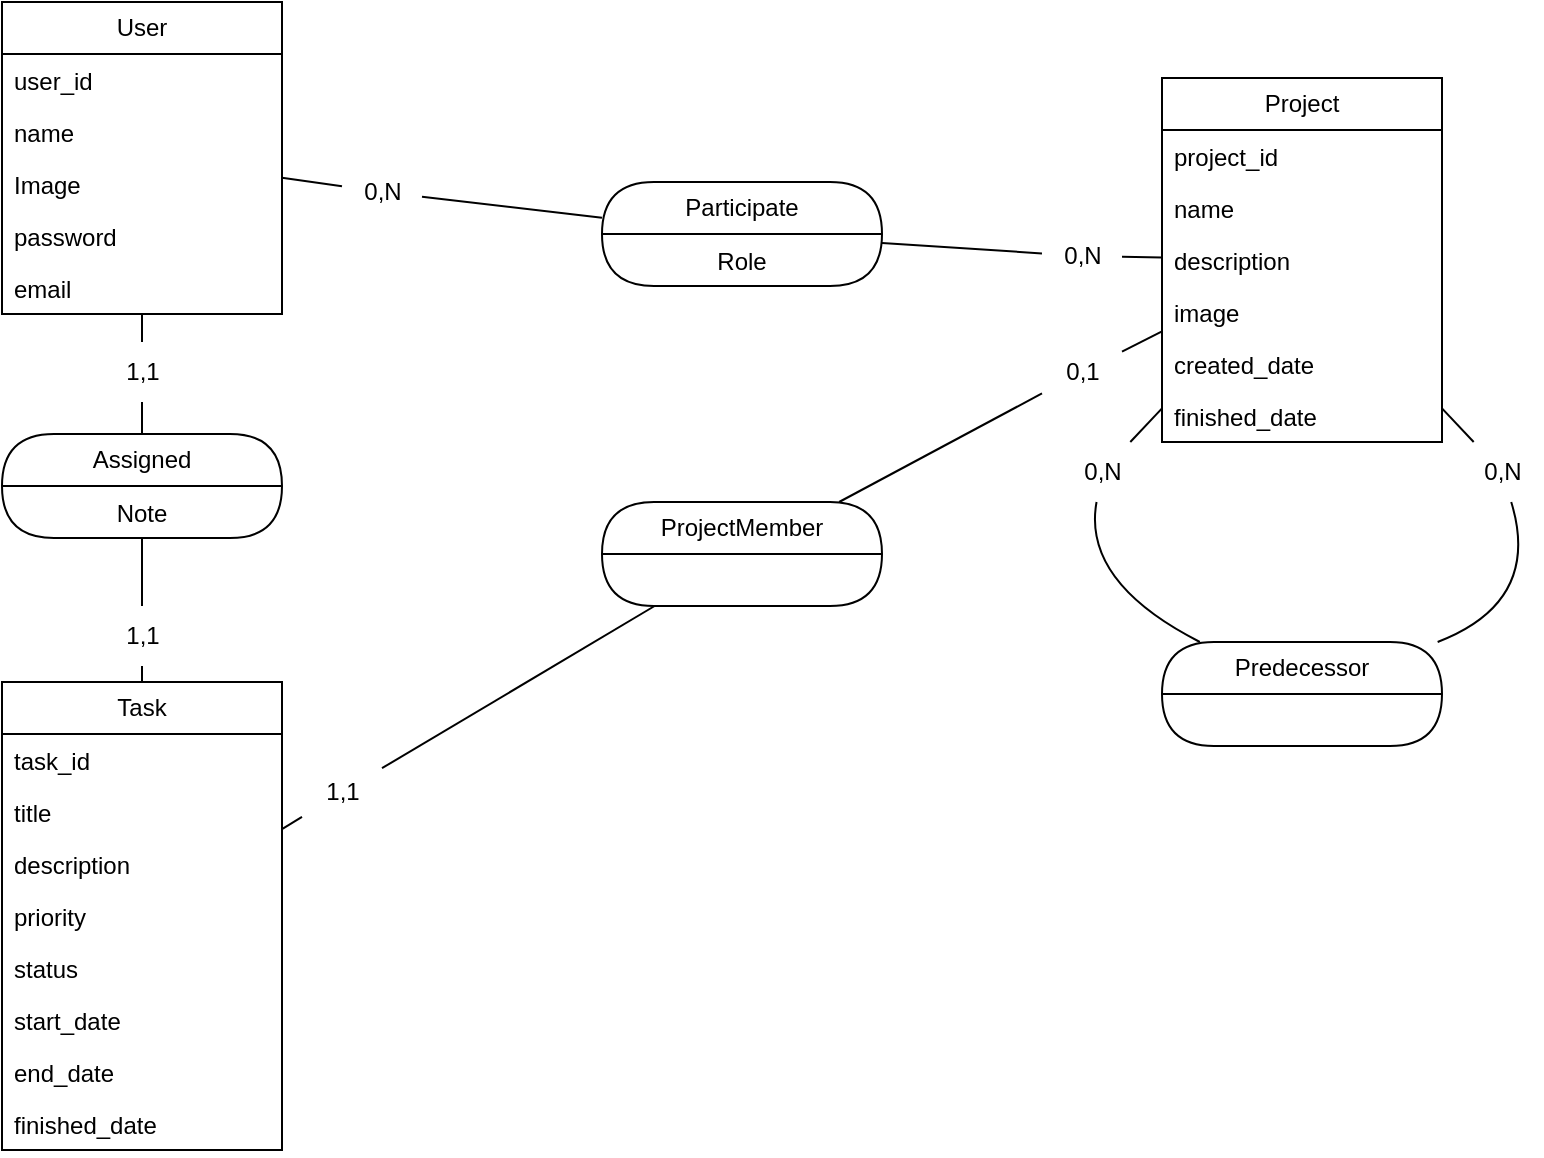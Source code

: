 <mxfile>
    <diagram name="Page-1" id="Y9u0gpGczGB8y_hTl56O">
        <mxGraphModel dx="820" dy="563" grid="1" gridSize="10" guides="1" tooltips="1" connect="1" arrows="1" fold="1" page="1" pageScale="1" pageWidth="850" pageHeight="1100" background="none" math="0" shadow="0">
            <root>
                <mxCell id="0"/>
                <mxCell id="1" parent="0"/>
                <mxCell id="hUHU4sZshg8_5ApoQRsT-1" value="User" style="swimlane;fontStyle=0;childLayout=stackLayout;horizontal=1;startSize=26;fillColor=none;horizontalStack=0;resizeParent=1;resizeParentMax=0;resizeLast=0;collapsible=1;marginBottom=0;whiteSpace=wrap;html=1;" parent="1" vertex="1">
                    <mxGeometry x="70" y="60" width="140" height="156" as="geometry"/>
                </mxCell>
                <mxCell id="hUHU4sZshg8_5ApoQRsT-2" value="user_id" style="text;strokeColor=none;fillColor=none;align=left;verticalAlign=top;spacingLeft=4;spacingRight=4;overflow=hidden;rotatable=0;points=[[0,0.5],[1,0.5]];portConstraint=eastwest;whiteSpace=wrap;html=1;" parent="hUHU4sZshg8_5ApoQRsT-1" vertex="1">
                    <mxGeometry y="26" width="140" height="26" as="geometry"/>
                </mxCell>
                <mxCell id="hUHU4sZshg8_5ApoQRsT-3" value="name" style="text;strokeColor=none;fillColor=none;align=left;verticalAlign=top;spacingLeft=4;spacingRight=4;overflow=hidden;rotatable=0;points=[[0,0.5],[1,0.5]];portConstraint=eastwest;whiteSpace=wrap;html=1;" parent="hUHU4sZshg8_5ApoQRsT-1" vertex="1">
                    <mxGeometry y="52" width="140" height="26" as="geometry"/>
                </mxCell>
                <mxCell id="2" value="Image" style="text;strokeColor=none;fillColor=none;align=left;verticalAlign=top;spacingLeft=4;spacingRight=4;overflow=hidden;rotatable=0;points=[[0,0.5],[1,0.5]];portConstraint=eastwest;whiteSpace=wrap;html=1;" vertex="1" parent="hUHU4sZshg8_5ApoQRsT-1">
                    <mxGeometry y="78" width="140" height="26" as="geometry"/>
                </mxCell>
                <mxCell id="hUHU4sZshg8_5ApoQRsT-5" value="password" style="text;strokeColor=none;fillColor=none;align=left;verticalAlign=top;spacingLeft=4;spacingRight=4;overflow=hidden;rotatable=0;points=[[0,0.5],[1,0.5]];portConstraint=eastwest;whiteSpace=wrap;html=1;" parent="hUHU4sZshg8_5ApoQRsT-1" vertex="1">
                    <mxGeometry y="104" width="140" height="26" as="geometry"/>
                </mxCell>
                <mxCell id="hUHU4sZshg8_5ApoQRsT-4" value="email" style="text;strokeColor=none;fillColor=none;align=left;verticalAlign=top;spacingLeft=4;spacingRight=4;overflow=hidden;rotatable=0;points=[[0,0.5],[1,0.5]];portConstraint=eastwest;whiteSpace=wrap;html=1;" parent="hUHU4sZshg8_5ApoQRsT-1" vertex="1">
                    <mxGeometry y="130" width="140" height="26" as="geometry"/>
                </mxCell>
                <mxCell id="hUHU4sZshg8_5ApoQRsT-6" value="Task" style="swimlane;fontStyle=0;childLayout=stackLayout;horizontal=1;startSize=26;fillColor=none;horizontalStack=0;resizeParent=1;resizeParentMax=0;resizeLast=0;collapsible=1;marginBottom=0;whiteSpace=wrap;html=1;" parent="1" vertex="1">
                    <mxGeometry x="70" y="400" width="140" height="234" as="geometry"/>
                </mxCell>
                <mxCell id="hUHU4sZshg8_5ApoQRsT-7" value="task_id" style="text;strokeColor=none;fillColor=none;align=left;verticalAlign=top;spacingLeft=4;spacingRight=4;overflow=hidden;rotatable=0;points=[[0,0.5],[1,0.5]];portConstraint=eastwest;whiteSpace=wrap;html=1;" parent="hUHU4sZshg8_5ApoQRsT-6" vertex="1">
                    <mxGeometry y="26" width="140" height="26" as="geometry"/>
                </mxCell>
                <mxCell id="hUHU4sZshg8_5ApoQRsT-8" value="title" style="text;strokeColor=none;fillColor=none;align=left;verticalAlign=top;spacingLeft=4;spacingRight=4;overflow=hidden;rotatable=0;points=[[0,0.5],[1,0.5]];portConstraint=eastwest;whiteSpace=wrap;html=1;" parent="hUHU4sZshg8_5ApoQRsT-6" vertex="1">
                    <mxGeometry y="52" width="140" height="26" as="geometry"/>
                </mxCell>
                <mxCell id="hUHU4sZshg8_5ApoQRsT-9" value="description" style="text;strokeColor=none;fillColor=none;align=left;verticalAlign=top;spacingLeft=4;spacingRight=4;overflow=hidden;rotatable=0;points=[[0,0.5],[1,0.5]];portConstraint=eastwest;whiteSpace=wrap;html=1;" parent="hUHU4sZshg8_5ApoQRsT-6" vertex="1">
                    <mxGeometry y="78" width="140" height="26" as="geometry"/>
                </mxCell>
                <mxCell id="hUHU4sZshg8_5ApoQRsT-10" value="priority" style="text;strokeColor=none;fillColor=none;align=left;verticalAlign=top;spacingLeft=4;spacingRight=4;overflow=hidden;rotatable=0;points=[[0,0.5],[1,0.5]];portConstraint=eastwest;whiteSpace=wrap;html=1;" parent="hUHU4sZshg8_5ApoQRsT-6" vertex="1">
                    <mxGeometry y="104" width="140" height="26" as="geometry"/>
                </mxCell>
                <mxCell id="hUHU4sZshg8_5ApoQRsT-11" value="status" style="text;strokeColor=none;fillColor=none;align=left;verticalAlign=top;spacingLeft=4;spacingRight=4;overflow=hidden;rotatable=0;points=[[0,0.5],[1,0.5]];portConstraint=eastwest;whiteSpace=wrap;html=1;" parent="hUHU4sZshg8_5ApoQRsT-6" vertex="1">
                    <mxGeometry y="130" width="140" height="26" as="geometry"/>
                </mxCell>
                <mxCell id="hUHU4sZshg8_5ApoQRsT-12" value="start_date" style="text;strokeColor=none;fillColor=none;align=left;verticalAlign=top;spacingLeft=4;spacingRight=4;overflow=hidden;rotatable=0;points=[[0,0.5],[1,0.5]];portConstraint=eastwest;whiteSpace=wrap;html=1;" parent="hUHU4sZshg8_5ApoQRsT-6" vertex="1">
                    <mxGeometry y="156" width="140" height="26" as="geometry"/>
                </mxCell>
                <mxCell id="hUHU4sZshg8_5ApoQRsT-20" value="end_date" style="text;strokeColor=none;fillColor=none;align=left;verticalAlign=top;spacingLeft=4;spacingRight=4;overflow=hidden;rotatable=0;points=[[0,0.5],[1,0.5]];portConstraint=eastwest;whiteSpace=wrap;html=1;" parent="hUHU4sZshg8_5ApoQRsT-6" vertex="1">
                    <mxGeometry y="182" width="140" height="26" as="geometry"/>
                </mxCell>
                <mxCell id="hUHU4sZshg8_5ApoQRsT-21" value="finished_date" style="text;strokeColor=none;fillColor=none;align=left;verticalAlign=top;spacingLeft=4;spacingRight=4;overflow=hidden;rotatable=0;points=[[0,0.5],[1,0.5]];portConstraint=eastwest;whiteSpace=wrap;html=1;" parent="hUHU4sZshg8_5ApoQRsT-6" vertex="1">
                    <mxGeometry y="208" width="140" height="26" as="geometry"/>
                </mxCell>
                <mxCell id="hUHU4sZshg8_5ApoQRsT-13" value="Project" style="swimlane;fontStyle=0;childLayout=stackLayout;horizontal=1;startSize=26;fillColor=none;horizontalStack=0;resizeParent=1;resizeParentMax=0;resizeLast=0;collapsible=1;marginBottom=0;whiteSpace=wrap;html=1;" parent="1" vertex="1">
                    <mxGeometry x="650" y="98" width="140" height="182" as="geometry"/>
                </mxCell>
                <mxCell id="hUHU4sZshg8_5ApoQRsT-14" value="project_id" style="text;strokeColor=none;fillColor=none;align=left;verticalAlign=top;spacingLeft=4;spacingRight=4;overflow=hidden;rotatable=0;points=[[0,0.5],[1,0.5]];portConstraint=eastwest;whiteSpace=wrap;html=1;" parent="hUHU4sZshg8_5ApoQRsT-13" vertex="1">
                    <mxGeometry y="26" width="140" height="26" as="geometry"/>
                </mxCell>
                <mxCell id="hUHU4sZshg8_5ApoQRsT-15" value="name" style="text;strokeColor=none;fillColor=none;align=left;verticalAlign=top;spacingLeft=4;spacingRight=4;overflow=hidden;rotatable=0;points=[[0,0.5],[1,0.5]];portConstraint=eastwest;whiteSpace=wrap;html=1;" parent="hUHU4sZshg8_5ApoQRsT-13" vertex="1">
                    <mxGeometry y="52" width="140" height="26" as="geometry"/>
                </mxCell>
                <mxCell id="hUHU4sZshg8_5ApoQRsT-16" value="description" style="text;strokeColor=none;fillColor=none;align=left;verticalAlign=top;spacingLeft=4;spacingRight=4;overflow=hidden;rotatable=0;points=[[0,0.5],[1,0.5]];portConstraint=eastwest;whiteSpace=wrap;html=1;" parent="hUHU4sZshg8_5ApoQRsT-13" vertex="1">
                    <mxGeometry y="78" width="140" height="26" as="geometry"/>
                </mxCell>
                <mxCell id="hUHU4sZshg8_5ApoQRsT-17" value="image" style="text;strokeColor=none;fillColor=none;align=left;verticalAlign=top;spacingLeft=4;spacingRight=4;overflow=hidden;rotatable=0;points=[[0,0.5],[1,0.5]];portConstraint=eastwest;whiteSpace=wrap;html=1;" parent="hUHU4sZshg8_5ApoQRsT-13" vertex="1">
                    <mxGeometry y="104" width="140" height="26" as="geometry"/>
                </mxCell>
                <mxCell id="hUHU4sZshg8_5ApoQRsT-18" value="created_date" style="text;strokeColor=none;fillColor=none;align=left;verticalAlign=top;spacingLeft=4;spacingRight=4;overflow=hidden;rotatable=0;points=[[0,0.5],[1,0.5]];portConstraint=eastwest;whiteSpace=wrap;html=1;" parent="hUHU4sZshg8_5ApoQRsT-13" vertex="1">
                    <mxGeometry y="130" width="140" height="26" as="geometry"/>
                </mxCell>
                <mxCell id="hUHU4sZshg8_5ApoQRsT-19" value="finished_date" style="text;strokeColor=none;fillColor=none;align=left;verticalAlign=top;spacingLeft=4;spacingRight=4;overflow=hidden;rotatable=0;points=[[0,0.5],[1,0.5]];portConstraint=eastwest;whiteSpace=wrap;html=1;" parent="hUHU4sZshg8_5ApoQRsT-13" vertex="1">
                    <mxGeometry y="156" width="140" height="26" as="geometry"/>
                </mxCell>
                <mxCell id="hUHU4sZshg8_5ApoQRsT-35" style="edgeStyle=orthogonalEdgeStyle;rounded=0;orthogonalLoop=1;jettySize=auto;html=1;exitX=0.5;exitY=0;exitDx=0;exitDy=0;curved=0;endArrow=none;startFill=0;strokeColor=default;" parent="1" source="hUHU4sZshg8_5ApoQRsT-50" target="hUHU4sZshg8_5ApoQRsT-1" edge="1">
                    <mxGeometry relative="1" as="geometry">
                        <Array as="points">
                            <mxPoint x="140" y="230"/>
                        </Array>
                    </mxGeometry>
                </mxCell>
                <mxCell id="hUHU4sZshg8_5ApoQRsT-22" value="Assigned" style="swimlane;fontStyle=0;childLayout=stackLayout;horizontal=1;startSize=26;fillColor=none;horizontalStack=0;resizeParent=1;resizeParentMax=0;resizeLast=0;collapsible=1;marginBottom=0;whiteSpace=wrap;html=1;rounded=1;arcSize=39;" parent="1" vertex="1">
                    <mxGeometry x="70" y="276" width="140" height="52" as="geometry"/>
                </mxCell>
                <mxCell id="hUHU4sZshg8_5ApoQRsT-24" value="Note" style="text;strokeColor=none;fillColor=none;align=center;verticalAlign=top;spacingLeft=4;spacingRight=4;overflow=hidden;rotatable=0;points=[[0,0.5],[1,0.5]];portConstraint=eastwest;whiteSpace=wrap;html=1;" parent="hUHU4sZshg8_5ApoQRsT-22" vertex="1">
                    <mxGeometry y="26" width="140" height="26" as="geometry"/>
                </mxCell>
                <mxCell id="hUHU4sZshg8_5ApoQRsT-26" value="Participate" style="swimlane;fontStyle=0;childLayout=stackLayout;horizontal=1;startSize=26;fillColor=none;horizontalStack=0;resizeParent=1;resizeParentMax=0;resizeLast=0;collapsible=1;marginBottom=0;whiteSpace=wrap;html=1;rounded=1;arcSize=39;" parent="1" vertex="1">
                    <mxGeometry x="370" y="150" width="140" height="52" as="geometry"/>
                </mxCell>
                <mxCell id="hUHU4sZshg8_5ApoQRsT-27" value="Role" style="text;strokeColor=none;fillColor=none;align=center;verticalAlign=top;spacingLeft=4;spacingRight=4;overflow=hidden;rotatable=0;points=[[0,0.5],[1,0.5]];portConstraint=eastwest;whiteSpace=wrap;html=1;" parent="hUHU4sZshg8_5ApoQRsT-26" vertex="1">
                    <mxGeometry y="26" width="140" height="26" as="geometry"/>
                </mxCell>
                <mxCell id="hUHU4sZshg8_5ApoQRsT-28" value="Predecessor" style="swimlane;fontStyle=0;childLayout=stackLayout;horizontal=1;startSize=26;fillColor=none;horizontalStack=0;resizeParent=1;resizeParentMax=0;resizeLast=0;collapsible=1;marginBottom=0;whiteSpace=wrap;html=1;rounded=1;arcSize=39;" parent="1" vertex="1">
                    <mxGeometry x="650" y="380" width="140" height="52" as="geometry"/>
                </mxCell>
                <mxCell id="hUHU4sZshg8_5ApoQRsT-34" value="ProjectMember" style="swimlane;fontStyle=0;childLayout=stackLayout;horizontal=1;startSize=26;fillColor=none;horizontalStack=0;resizeParent=1;resizeParentMax=0;resizeLast=0;collapsible=1;marginBottom=0;whiteSpace=wrap;html=1;rounded=1;arcSize=39;" parent="1" vertex="1">
                    <mxGeometry x="370" y="310" width="140" height="52" as="geometry"/>
                </mxCell>
                <mxCell id="hUHU4sZshg8_5ApoQRsT-37" style="edgeStyle=orthogonalEdgeStyle;rounded=0;orthogonalLoop=1;jettySize=auto;html=1;curved=0;endArrow=none;startFill=0;" parent="1" source="hUHU4sZshg8_5ApoQRsT-46" target="hUHU4sZshg8_5ApoQRsT-22" edge="1">
                    <mxGeometry relative="1" as="geometry">
                        <mxPoint x="280" y="356" as="sourcePoint"/>
                        <mxPoint x="280" y="300" as="targetPoint"/>
                        <Array as="points">
                            <mxPoint x="140" y="380"/>
                        </Array>
                    </mxGeometry>
                </mxCell>
                <mxCell id="hUHU4sZshg8_5ApoQRsT-39" style="rounded=0;orthogonalLoop=1;jettySize=auto;html=1;endArrow=none;startFill=0;" parent="1" source="hUHU4sZshg8_5ApoQRsT-48" target="hUHU4sZshg8_5ApoQRsT-34" edge="1">
                    <mxGeometry relative="1" as="geometry">
                        <mxPoint x="150" y="410" as="sourcePoint"/>
                        <mxPoint x="150" y="338" as="targetPoint"/>
                    </mxGeometry>
                </mxCell>
                <mxCell id="hUHU4sZshg8_5ApoQRsT-41" style="rounded=0;orthogonalLoop=1;jettySize=auto;html=1;endArrow=none;startFill=0;" parent="1" source="hUHU4sZshg8_5ApoQRsT-65" target="hUHU4sZshg8_5ApoQRsT-13" edge="1">
                    <mxGeometry relative="1" as="geometry">
                        <mxPoint x="360" y="276" as="sourcePoint"/>
                        <mxPoint x="534" y="178" as="targetPoint"/>
                    </mxGeometry>
                </mxCell>
                <mxCell id="hUHU4sZshg8_5ApoQRsT-42" style="rounded=0;orthogonalLoop=1;jettySize=auto;html=1;endArrow=none;startFill=0;" parent="1" source="hUHU4sZshg8_5ApoQRsT-56" target="hUHU4sZshg8_5ApoQRsT-26" edge="1">
                    <mxGeometry relative="1" as="geometry">
                        <mxPoint x="280" y="299" as="sourcePoint"/>
                        <mxPoint x="454" y="200" as="targetPoint"/>
                    </mxGeometry>
                </mxCell>
                <mxCell id="hUHU4sZshg8_5ApoQRsT-43" style="rounded=0;orthogonalLoop=1;jettySize=auto;html=1;endArrow=none;startFill=0;" parent="1" source="hUHU4sZshg8_5ApoQRsT-54" target="hUHU4sZshg8_5ApoQRsT-13" edge="1">
                    <mxGeometry relative="1" as="geometry">
                        <mxPoint x="340" y="259" as="sourcePoint"/>
                        <mxPoint x="490" y="250" as="targetPoint"/>
                    </mxGeometry>
                </mxCell>
                <mxCell id="hUHU4sZshg8_5ApoQRsT-44" style="rounded=0;orthogonalLoop=1;jettySize=auto;html=1;endArrow=none;startFill=0;curved=1;" parent="1" source="hUHU4sZshg8_5ApoQRsT-55" target="hUHU4sZshg8_5ApoQRsT-13" edge="1">
                    <mxGeometry relative="1" as="geometry">
                        <mxPoint x="380" y="309" as="sourcePoint"/>
                        <mxPoint x="554" y="210" as="targetPoint"/>
                        <Array as="points"/>
                    </mxGeometry>
                </mxCell>
                <mxCell id="hUHU4sZshg8_5ApoQRsT-45" style="rounded=0;orthogonalLoop=1;jettySize=auto;html=1;endArrow=none;startFill=0;curved=1;" parent="1" source="hUHU4sZshg8_5ApoQRsT-53" target="hUHU4sZshg8_5ApoQRsT-13" edge="1">
                    <mxGeometry relative="1" as="geometry">
                        <mxPoint x="880" y="407" as="sourcePoint"/>
                        <mxPoint x="880" y="276" as="targetPoint"/>
                        <Array as="points"/>
                    </mxGeometry>
                </mxCell>
                <mxCell id="hUHU4sZshg8_5ApoQRsT-47" value="" style="edgeStyle=orthogonalEdgeStyle;rounded=0;orthogonalLoop=1;jettySize=auto;html=1;curved=0;endArrow=none;startFill=0;" parent="1" source="hUHU4sZshg8_5ApoQRsT-6" target="hUHU4sZshg8_5ApoQRsT-46" edge="1">
                    <mxGeometry relative="1" as="geometry">
                        <mxPoint x="140" y="400" as="sourcePoint"/>
                        <mxPoint x="140" y="328" as="targetPoint"/>
                        <Array as="points">
                            <mxPoint x="140" y="380"/>
                        </Array>
                    </mxGeometry>
                </mxCell>
                <mxCell id="hUHU4sZshg8_5ApoQRsT-46" value="1,1" style="text;html=1;align=center;verticalAlign=middle;resizable=0;points=[];autosize=1;strokeColor=none;fillColor=none;" parent="1" vertex="1">
                    <mxGeometry x="120" y="362" width="40" height="30" as="geometry"/>
                </mxCell>
                <mxCell id="hUHU4sZshg8_5ApoQRsT-49" value="" style="rounded=0;orthogonalLoop=1;jettySize=auto;html=1;endArrow=none;startFill=0;" parent="1" source="hUHU4sZshg8_5ApoQRsT-6" target="hUHU4sZshg8_5ApoQRsT-48" edge="1">
                    <mxGeometry relative="1" as="geometry">
                        <mxPoint x="210" y="482" as="sourcePoint"/>
                        <mxPoint x="388" y="392" as="targetPoint"/>
                    </mxGeometry>
                </mxCell>
                <mxCell id="hUHU4sZshg8_5ApoQRsT-48" value="1,1" style="text;html=1;align=center;verticalAlign=middle;resizable=0;points=[];autosize=1;strokeColor=none;fillColor=none;" parent="1" vertex="1">
                    <mxGeometry x="220" y="440" width="40" height="30" as="geometry"/>
                </mxCell>
                <mxCell id="hUHU4sZshg8_5ApoQRsT-52" value="" style="edgeStyle=orthogonalEdgeStyle;rounded=0;orthogonalLoop=1;jettySize=auto;html=1;exitX=0.5;exitY=0;exitDx=0;exitDy=0;curved=0;endArrow=none;startFill=0;strokeColor=default;" parent="1" source="hUHU4sZshg8_5ApoQRsT-22" target="hUHU4sZshg8_5ApoQRsT-50" edge="1">
                    <mxGeometry relative="1" as="geometry">
                        <mxPoint x="140" y="276" as="sourcePoint"/>
                        <mxPoint x="140" y="202" as="targetPoint"/>
                        <Array as="points">
                            <mxPoint x="140" y="230"/>
                        </Array>
                    </mxGeometry>
                </mxCell>
                <mxCell id="hUHU4sZshg8_5ApoQRsT-50" value="1,1" style="text;html=1;align=center;verticalAlign=middle;resizable=0;points=[];autosize=1;strokeColor=none;fillColor=none;" parent="1" vertex="1">
                    <mxGeometry x="120" y="230" width="40" height="30" as="geometry"/>
                </mxCell>
                <mxCell id="hUHU4sZshg8_5ApoQRsT-57" value="" style="rounded=0;orthogonalLoop=1;jettySize=auto;html=1;endArrow=none;startFill=0;" parent="1" source="hUHU4sZshg8_5ApoQRsT-1" target="hUHU4sZshg8_5ApoQRsT-56" edge="1">
                    <mxGeometry relative="1" as="geometry">
                        <mxPoint x="210" y="161" as="sourcePoint"/>
                        <mxPoint x="355" y="171" as="targetPoint"/>
                    </mxGeometry>
                </mxCell>
                <mxCell id="hUHU4sZshg8_5ApoQRsT-56" value="0,N" style="text;html=1;align=center;verticalAlign=middle;resizable=0;points=[];autosize=1;strokeColor=none;fillColor=none;" parent="1" vertex="1">
                    <mxGeometry x="240" y="140" width="40" height="30" as="geometry"/>
                </mxCell>
                <mxCell id="hUHU4sZshg8_5ApoQRsT-58" value="" style="rounded=0;orthogonalLoop=1;jettySize=auto;html=1;endArrow=none;startFill=0;" parent="1" source="hUHU4sZshg8_5ApoQRsT-26" target="hUHU4sZshg8_5ApoQRsT-54" edge="1">
                    <mxGeometry relative="1" as="geometry">
                        <mxPoint x="495" y="179" as="sourcePoint"/>
                        <mxPoint x="650" y="186" as="targetPoint"/>
                    </mxGeometry>
                </mxCell>
                <mxCell id="hUHU4sZshg8_5ApoQRsT-54" value="0,N" style="text;html=1;align=center;verticalAlign=middle;resizable=0;points=[];autosize=1;strokeColor=none;fillColor=none;" parent="1" vertex="1">
                    <mxGeometry x="590" y="172" width="40" height="30" as="geometry"/>
                </mxCell>
                <mxCell id="hUHU4sZshg8_5ApoQRsT-62" value="" style="rounded=0;orthogonalLoop=1;jettySize=auto;html=1;endArrow=none;startFill=0;curved=1;" parent="1" source="hUHU4sZshg8_5ApoQRsT-28" target="hUHU4sZshg8_5ApoQRsT-55" edge="1">
                    <mxGeometry relative="1" as="geometry">
                        <mxPoint x="650" y="380" as="sourcePoint"/>
                        <mxPoint x="650" y="264" as="targetPoint"/>
                        <Array as="points">
                            <mxPoint x="610" y="350"/>
                        </Array>
                    </mxGeometry>
                </mxCell>
                <mxCell id="hUHU4sZshg8_5ApoQRsT-55" value="0,N" style="text;html=1;align=center;verticalAlign=middle;resizable=0;points=[];autosize=1;strokeColor=none;fillColor=none;" parent="1" vertex="1">
                    <mxGeometry x="600" y="280" width="40" height="30" as="geometry"/>
                </mxCell>
                <mxCell id="hUHU4sZshg8_5ApoQRsT-53" value="0,N" style="text;html=1;align=center;verticalAlign=middle;resizable=0;points=[];autosize=1;strokeColor=none;fillColor=none;" parent="1" vertex="1">
                    <mxGeometry x="800" y="280" width="40" height="30" as="geometry"/>
                </mxCell>
                <mxCell id="hUHU4sZshg8_5ApoQRsT-64" value="" style="rounded=0;orthogonalLoop=1;jettySize=auto;html=1;endArrow=none;startFill=0;curved=1;" parent="1" source="hUHU4sZshg8_5ApoQRsT-28" target="hUHU4sZshg8_5ApoQRsT-53" edge="1">
                    <mxGeometry relative="1" as="geometry">
                        <mxPoint x="790" y="370" as="sourcePoint"/>
                        <mxPoint x="738" y="300" as="targetPoint"/>
                        <Array as="points">
                            <mxPoint x="840" y="360"/>
                        </Array>
                    </mxGeometry>
                </mxCell>
                <mxCell id="hUHU4sZshg8_5ApoQRsT-66" value="" style="rounded=0;orthogonalLoop=1;jettySize=auto;html=1;endArrow=none;startFill=0;" parent="1" source="hUHU4sZshg8_5ApoQRsT-34" target="hUHU4sZshg8_5ApoQRsT-65" edge="1">
                    <mxGeometry relative="1" as="geometry">
                        <mxPoint x="481" y="340" as="sourcePoint"/>
                        <mxPoint x="650" y="233" as="targetPoint"/>
                    </mxGeometry>
                </mxCell>
                <mxCell id="hUHU4sZshg8_5ApoQRsT-65" value="0,1" style="text;html=1;align=center;verticalAlign=middle;resizable=0;points=[];autosize=1;strokeColor=none;fillColor=none;" parent="1" vertex="1">
                    <mxGeometry x="590" y="230" width="40" height="30" as="geometry"/>
                </mxCell>
            </root>
        </mxGraphModel>
    </diagram>
</mxfile>